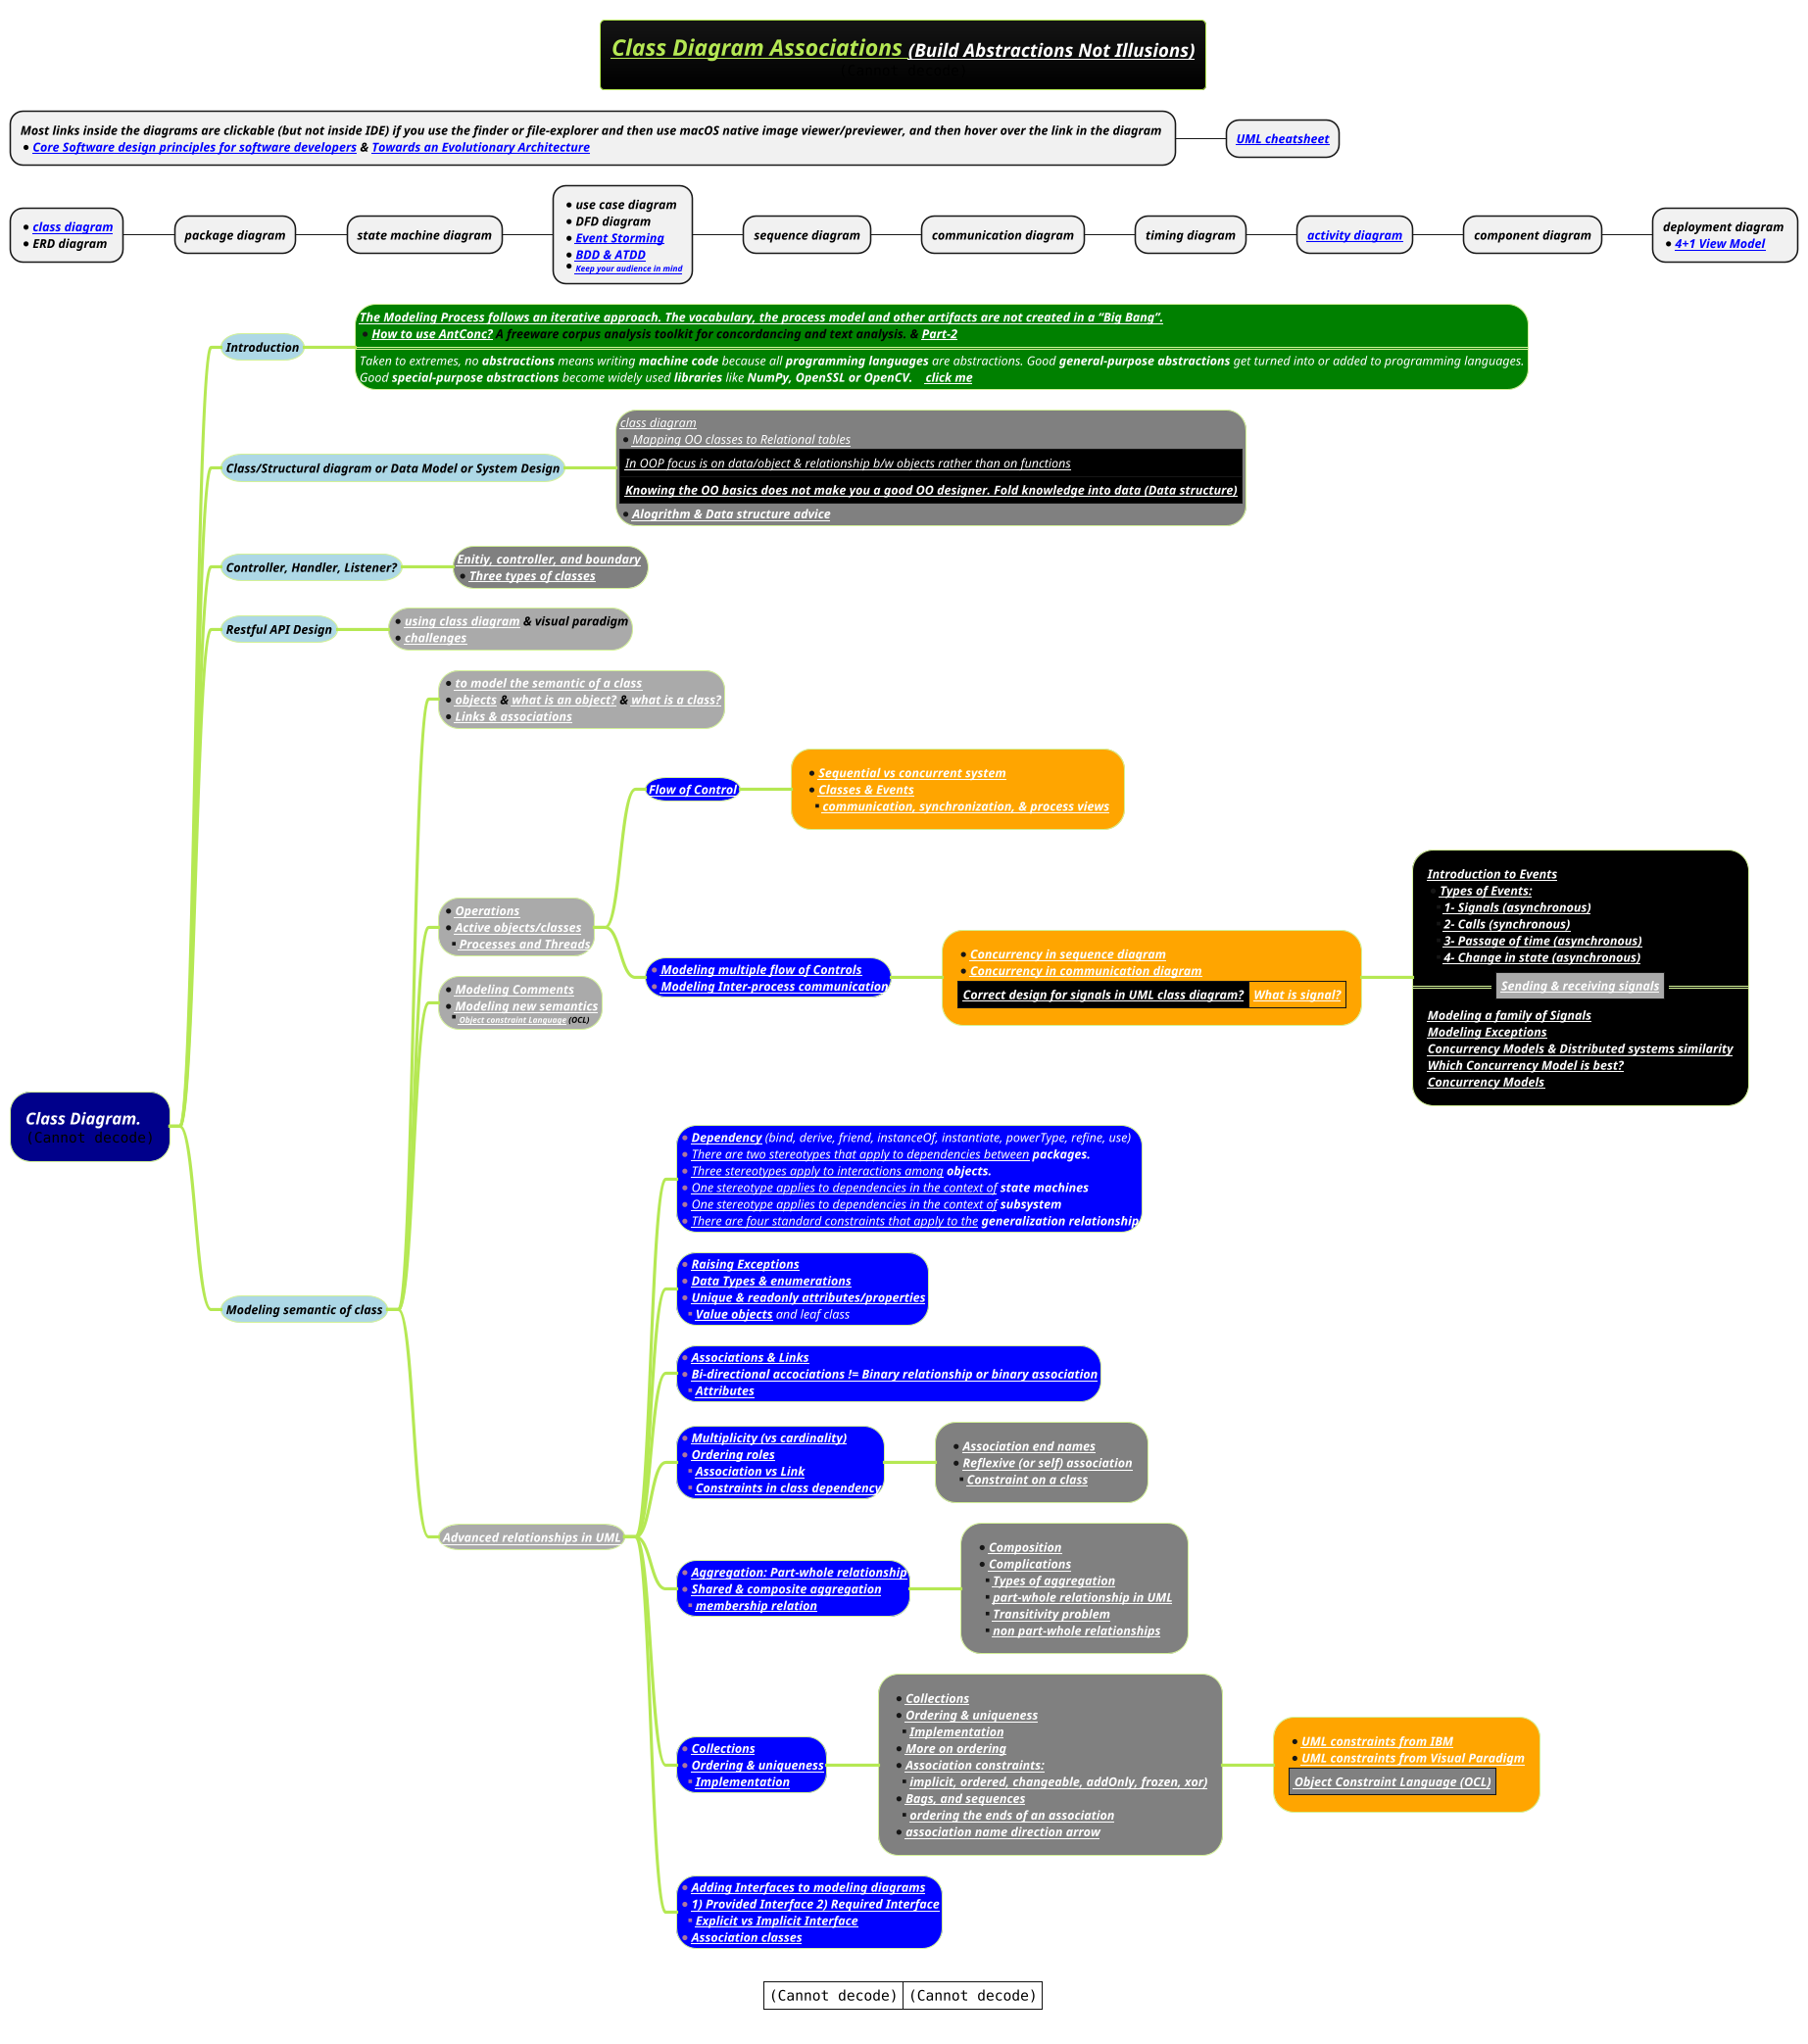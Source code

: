 @startmindmap
title =<i><b><u><size:18>Class Diagram Associations <size:14>[[https://www.youtube.com/watch?v=aWZFRk-w3ng (Build Abstractions Not Illusions)]]\n<img:images/img_68.png>

* <i><b><size:12>Most links inside the diagrams are clickable (but not inside IDE) if you use the finder or file-explorer and then use macOS native image viewer/previewer, and then hover over the link in the diagram \n*<i><b><size:12>[[docs/3-programming-languages/Venkat-Subramaniam/Core-Software-design-principles-for-software-developers.puml Core Software design principles for software developers]] & [[docs/3-programming-languages/Venkat-Subramaniam/Towards-an-Evolutionary-Architecture.puml Towards an Evolutionary Architecture]]
** <i><b><size:12>[[docs/3-programming-languages/Venkat-Subramaniam/images/img_128.jpg UML cheatsheet]]
* *<i><b><size:12>[[docs/3-programming-languages/Venkat-Subramaniam/images/img_543.png class diagram]] \n*<i><b><size:12>ERD diagram
** <i><b><size:12>package diagram
*** <i><b><size:12>state machine diagram
****:*<i><b><size:12>use case diagram
*<i><b><size:12>DFD diagram
*<i><b><size:12>[[docs/1-Requirement-Engineering/VU-course/Event-Storming-technique.adoc Event Storming]]
*<i><b><size:12>[[docs/3-programming-languages/Venkat-Subramaniam/Towards-an-Evolutionary-Architecture.puml BDD & ATDD]]
*<i><b><size:8>[[docs/3-programming-languages/Venkat-Subramaniam/images/img_248.png Keep your audience in mind]];

***** <i><b><size:12>sequence diagram
****** <i><b><size:12>communication diagram
******* <i><b><size:12>timing diagram
******** <i><b><size:12>[[docs/2-uml/PlantUML/activity-diagram/activity-diagram-syntax.png activity diagram]]
********* <i><b><size:12>component diagram
********** <i><b><size:12>deployment diagram \n*<i><b><size:12>[[docs/3-programming-languages/Venkat-Subramaniam/images/img_247.png 4+1 View Model]]

!theme hacker
caption |<img:images/img_433.png>|<img:images/img_174.png{scale=.85}>|
skinparam hyperlinkColor white

*[#darkblue] <color #white><i>Class Diagram.\n<img:images/img_33.png>
**[#lightblue] <i><color #black><size:12>Introduction
***[#green]:<i><color #white><size:12><b>[[docs/3-programming-languages/Venkat-Subramaniam/images/img_905.jpg The Modeling Process follows an iterative approach. The vocabulary, the process model and other artifacts are not created in a “Big Bang”.]]
*<i><color #black><size:12><b>[[https://www.laurenceanthony.net/software/antconc/ How to use AntConc?]] A freeware corpus analysis toolkit for concordancing and text analysis. & [[docs/3-programming-languages/Venkat-Subramaniam/images/img_906.jpg Part-2]]
====
<i><color #white><size:12>Taken to extremes, no **abstractions** means writing **machine code** because all **programming languages** are abstractions. Good **general-purpose abstractions** get turned into or added to programming languages.
<i><color #white><size:12>Good **special-purpose abstractions** become widely used **libraries** like <b>NumPy, OpenSSL or OpenCV. \t[[docs/3-programming-languages/Venkat-Subramaniam/images/img_929.png click me]];

**[#lightblue] <i><color #black><size:12>Class/Structural diagram or Data Model or System Design
***[#grey]:<i><color #black><size:12>[[docs/3-programming-languages/Venkat-Subramaniam/images/img_907.jpg class diagram]]
*<i><color #black><size:12>[[docs/3-programming-languages/Venkat-Subramaniam/images/img_907.jpg Mapping OO classes to Relational tables]]
|<#black><i><color #black><size:12>[[docs/3-programming-languages/Venkat-Subramaniam/images/img_907.jpg In OOP focus is on data/object & relationship b/w objects rather than on functions]]|
|<#black><i><b><color #black><size:12>[[docs/3-programming-languages/Venkat-Subramaniam/images/img_907.jpg Knowing the OO basics does not make you a good OO designer. Fold knowledge into data (Data structure)]]|
*<i><b><color #black><size:12>[[docs/3-programming-languages/Venkat-Subramaniam/images/img_908.jpg Alogrithm & Data structure advice]];

**[#lightblue] <i><color #black><size:12>Controller, Handler, Listener?
***[#grey] <b><i><color #black><size:12>[[docs/3-programming-languages/Venkat-Subramaniam/images/img_909.png Enitiy, controller, and boundary]] \n*<b><i><color #black><size:12>[[docs/3-programming-languages/Venkat-Subramaniam/images/img_909.png Three types of classes]]
**[#lightblue] <i><color #black><size:12>Restful API Design
***[#a] *<b><i><color #black><size:12>[[docs/3-programming-languages/Venkat-Subramaniam/images/img_910.jpg using class diagram]] & visual paradigm \n*<b><i><color #black><size:12>[[docs/3-programming-languages/Venkat-Subramaniam/images/img_910.jpg challenges]]


**[#lightblue] <i><color #black><size:12>Modeling semantic of class
***[#a]:*<b><i><color #black><size:12>[[docs/3-programming-languages/Venkat-Subramaniam/images/img_911.jpg to model the semantic of a class]]
*<b><i><color #black><size:12>[[docs/3-programming-languages/Venkat-Subramaniam/images/img_911.jpg objects]] & [[docs/3-programming-languages/Venkat-Subramaniam/images/img_911.jpg what is an object?]] & [[docs/3-programming-languages/Venkat-Subramaniam/images/img_911.jpg what is a class?]]
*<b><i><color #black><size:12>[[docs/3-programming-languages/Venkat-Subramaniam/images/img_911.jpg Links & associations]];

***[#a]:*<b><i><color #black><size:12>[[docs/3-programming-languages/Venkat-Subramaniam/images/img_912.jpg Operations]]
*<b><i><color #black><size:12>[[docs/3-programming-languages/Venkat-Subramaniam/images/img_913.jpg Active objects/classes]]
**<b><i><color #black><size:12>[[docs/3-programming-languages/Venkat-Subramaniam/images/img_913.jpg Processes and Threads]];

****[#blue] <b><i><color #black><size:12>[[docs/3-programming-languages/Venkat-Subramaniam/images/img_914.jpg Flow of Control]]
*****[#orange]:*<b><i><color #black><size:12>[[docs/3-programming-languages/Venkat-Subramaniam/images/img_914.jpg Sequential vs concurrent system]]
*<b><i><color #black><size:12>[[docs/3-programming-languages/Venkat-Subramaniam/images/img_914.jpg Classes & Events]]
**<b><i><color #black><size:12>[[docs/3-programming-languages/Venkat-Subramaniam/images/img_914.jpg communication, synchronization, & process views]];

****[#blue] *<b><i><color #black><size:12>[[docs/3-programming-languages/Venkat-Subramaniam/images/img_915.jpg Modeling multiple flow of Controls]] \n*<b><i><color #black><size:12>[[docs/3-programming-languages/Venkat-Subramaniam/images/img_915.jpg Modeling Inter-process communication]]
*****[#orange]:*<b><i><color #black><size:12>[[docs/3-programming-languages/Venkat-Subramaniam/images/img_916.jpg Concurrency in sequence diagram]]
*<b><i><color #black><size:12>[[docs/3-programming-languages/Venkat-Subramaniam/images/img_916.jpg Concurrency in communication diagram]]
|<#black><b><i><color #black><size:12>[[docs/3-programming-languages/Venkat-Subramaniam/images/img_916.jpg Correct design for signals in UML class diagram?]]|<b><i><color #black><size:12>[[docs/3-programming-languages/Venkat-Subramaniam/images/img_917.jpg What is signal?]]|;
******[#black]:<b><i><color #black><size:12>[[docs/3-programming-languages/Venkat-Subramaniam/images/img_918.jpg Introduction to Events]]
*<b><i><color #black><size:12>[[docs/3-programming-languages/Venkat-Subramaniam/images/img_918.jpg Types of Events:]]
**<b><i><color #black><size:12>[[docs/3-programming-languages/Venkat-Subramaniam/images/img_918.jpg 1- Signals (asynchronous)]]
**<b><i><color #black><size:12>[[docs/3-programming-languages/Venkat-Subramaniam/images/img_918.jpg 2- Calls (synchronous)]]
**<b><i><color #black><size:12>[[docs/3-programming-languages/Venkat-Subramaniam/images/img_918.jpg 3- Passage of time (asynchronous)]]
**<b><i><color #black><size:12>[[docs/3-programming-languages/Venkat-Subramaniam/images/img_918.jpg 4- Change in state (asynchronous)]]
==|<#a><b><i><color #black><size:12>[[docs/3-programming-languages/Venkat-Subramaniam/images/img_919.jpg Sending & receiving signals]]|==
<b><i><color #black><size:12>[[docs/3-programming-languages/Venkat-Subramaniam/images/img_919.jpg Modeling a family of Signals]]
<b><i><color #black><size:12>[[docs/3-programming-languages/Venkat-Subramaniam/images/img_919.jpg Modeling Exceptions]]
<b><i><color #black><size:12>[[docs/3-programming-languages/Venkat-Subramaniam/images/img_919.jpg Concurrency Models & Distributed systems similarity]]
<b><i><color #black><size:12>[[docs/3-programming-languages/Venkat-Subramaniam/images/img_919.jpg Which Concurrency Model is best?]]
<b><i><color #black><size:12>[[docs/3-programming-languages/Venkat-Subramaniam/images/img_919.jpg Concurrency Models]];

***[#a]:*<b><i><color #black><size:12>[[docs/3-programming-languages/Venkat-Subramaniam/images/img_921.jpg Modeling Comments]]
*<b><i><color #black><size:12>[[docs/3-programming-languages/Venkat-Subramaniam/images/img_921.jpg Modeling new semantics]]
**<b><i><color #black><size:8>[[docs/3-programming-languages/Venkat-Subramaniam/images/img_921.jpg Object constraint Language]] (OCL)  ;

***[#a] <b><i><color #black><size:12>[[docs/3-programming-languages/Venkat-Subramaniam/images/img_920.jpg Advanced relationships in UML]]
****[#blue]:*<i><color #white><size:12>**[[docs/3-programming-languages/Venkat-Subramaniam/images/img_920.jpg Dependency]]** (bind, derive, friend, instanceOf, instantiate, powerType, refine, use)
*<i><color #white><size:12>[[docs/3-programming-languages/Venkat-Subramaniam/images/img_920.jpg There are two stereotypes that apply to dependencies between]] <b>packages.
*<i><color #white><size:12>[[docs/3-programming-languages/Venkat-Subramaniam/images/img_920.jpg Three stereotypes apply to interactions among]] <b>objects.
*<i><color #white><size:12>[[docs/3-programming-languages/Venkat-Subramaniam/images/img_920.jpg One stereotype applies to dependencies in the context of]]<b> state machines
*<i><color #white><size:12>[[docs/3-programming-languages/Venkat-Subramaniam/images/img_920.jpg One stereotype applies to dependencies in the context of]]<b> subsystem
*<i><color #white><size:12>[[docs/3-programming-languages/Venkat-Subramaniam/images/img_920.jpg There are four standard constraints that apply to the]]<b> generalization relationship;

****[#blue]:*<i><color #white><size:12>**[[docs/3-programming-languages/Venkat-Subramaniam/images/img_924.png Raising Exceptions]]**
*<i><color #white><size:12>**[[docs/3-programming-languages/Venkat-Subramaniam/images/img_924.png Data Types & enumerations]]**
*<i><color #white><size:12>**[[docs/3-programming-languages/Venkat-Subramaniam/images/img_924.png Unique & readonly attributes/properties]]**
**<i><color #white><size:12>**[[docs/3-programming-languages/Venkat-Subramaniam/images/img_924.png Value objects]]** and leaf class;

****[#blue]:*<i><color #white><size:12>**[[docs/3-programming-languages/Venkat-Subramaniam/images/img_923.png Associations & Links]]**
*<i><color #white><size:12>**[[docs/3-programming-languages/Venkat-Subramaniam/images/img_923.png Bi-directional accociations != Binary relationship or binary association]]**
**<i><color #white><size:12>**[[docs/3-programming-languages/Venkat-Subramaniam/images/img_925.png Attributes]]**;

****[#blue]:*<i><color #white><size:12>**[[docs/3-programming-languages/Venkat-Subramaniam/images/img_926.png Multiplicity (vs cardinality)]]**
*<i><color #white><size:12>**[[docs/3-programming-languages/Venkat-Subramaniam/images/img_926.png Ordering roles]]**
**<i><color #white><size:12>**[[docs/3-programming-languages/Venkat-Subramaniam/images/img_926.png Association vs Link]]**
**<i><color #white><size:12>**[[docs/3-programming-languages/Venkat-Subramaniam/images/img_926.png Constraints in class dependency]]**;

*****[#grey]:*<i><color #white><size:12>**[[docs/3-programming-languages/Venkat-Subramaniam/images/img_927.png Association end names]]**
*<i><color #white><size:12>**[[docs/3-programming-languages/Venkat-Subramaniam/images/img_927.png Reflexive (or self) association]]**
**<i><color #white><size:12>**[[docs/3-programming-languages/Venkat-Subramaniam/images/img_927.png Constraint on a class]]**;

****[#blue]:*<i><color #white><size:12>**[[docs/3-programming-languages/Venkat-Subramaniam/images/img_928.png Aggregation: Part-whole relationship]]**
*<i><color #white><size:12>**[[docs/3-programming-languages/Venkat-Subramaniam/images/img_928.png Shared & composite aggregation]]**
**<i><color #white><size:12>**[[docs/3-programming-languages/Venkat-Subramaniam/images/img_928.png membership relation]]**;

*****[#grey]:*<i><color #white><size:12>**[[docs/3-programming-languages/Venkat-Subramaniam/images/img_930.png Composition]]**
*<i><color #white><size:12>**[[docs/3-programming-languages/Venkat-Subramaniam/images/img_931.png Complications]]**
**<i><color #white><size:12>**[[docs/3-programming-languages/Venkat-Subramaniam/images/img_931.png Types of aggregation]]**
**<i><color #white><size:12>**[[docs/3-programming-languages/Venkat-Subramaniam/images/img_932.png part-whole relationship in UML]]**
**<i><color #white><size:12>**[[docs/3-programming-languages/Venkat-Subramaniam/images/img_932.png Transitivity problem]]**
**<i><color #white><size:12>**[[docs/3-programming-languages/Venkat-Subramaniam/images/img_932.png non part-whole relationships]]**;

****[#blue]:*<i><color #white><size:12>**[[docs/3-programming-languages/Venkat-Subramaniam/images/img_933.png Collections]]**
*<i><color #white><size:12>**[[docs/3-programming-languages/Venkat-Subramaniam/images/img_933.png Ordering & uniqueness]]**
**<i><color #white><size:12>**[[docs/3-programming-languages/Venkat-Subramaniam/images/img_933.png Implementation]]**;

*****[#grey]:*<i><color #white><size:12>**[[docs/3-programming-languages/Venkat-Subramaniam/images/img_933.png Collections]]**
*<i><color #white><size:12>**[[docs/3-programming-languages/Venkat-Subramaniam/images/img_933.png Ordering & uniqueness]]**
**<i><color #white><size:12>**[[docs/3-programming-languages/Venkat-Subramaniam/images/img_933.png Implementation]]**
*<i><color #white><size:12>**[[docs/3-programming-languages/Venkat-Subramaniam/images/img_934.png More on ordering]]**
*<i><color #white><size:12>**[[docs/3-programming-languages/Venkat-Subramaniam/images/img_934.png Association constraints:]]**
**<i><color #white><size:12>**[[docs/3-programming-languages/Venkat-Subramaniam/images/img_934.png implicit, ordered, changeable, addOnly, frozen, xor)]]**
*<i><color #white><size:12>**[[docs/3-programming-languages/Venkat-Subramaniam/images/img_934.png Bags, and sequences]]**
**<i><color #white><size:12>**[[docs/3-programming-languages/Venkat-Subramaniam/images/img_934.png ordering the ends of an association]]**
*<i><color #white><size:12>**[[docs/3-programming-languages/Venkat-Subramaniam/images/img_934.png association name direction arrow]]**;

******[#orange]:*<i><color #white><size:12>**[[docs/3-programming-languages/Venkat-Subramaniam/images/img_935.png UML constraints from IBM]]**
*<i><color #white><size:12>**[[docs/3-programming-languages/Venkat-Subramaniam/images/img_935.png UML constraints from Visual Paradigm]]**
|<#grey><i><color #white><size:12>**[[docs/3-programming-languages/Venkat-Subramaniam/images/img_935.png Object Constraint Language (OCL)]]**|;

****[#blue]:*<i><color #white><size:12>**[[docs/3-programming-languages/Venkat-Subramaniam/images/img_936.png Adding Interfaces to modeling diagrams]]**
*<i><color #white><size:12>**[[docs/3-programming-languages/Venkat-Subramaniam/images/img_936.png 1) Provided Interface 2) Required Interface]]**
**<i><color #white><size:12>**[[docs/3-programming-languages/Venkat-Subramaniam/images/img_531.png Explicit vs Implicit Interface]]**
*<i><color #white><size:12>**[[docs/3-programming-languages/Venkat-Subramaniam/images/img_936.png Association classes]]**;



'TODO have to complete this mindmap

@endmindmap

